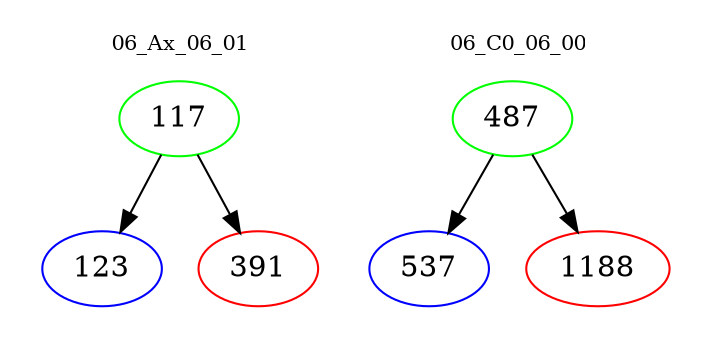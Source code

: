 digraph{
subgraph cluster_0 {
color = white
label = "06_Ax_06_01";
fontsize=10;
T0_117 [label="117", color="green"]
T0_117 -> T0_123 [color="black"]
T0_123 [label="123", color="blue"]
T0_117 -> T0_391 [color="black"]
T0_391 [label="391", color="red"]
}
subgraph cluster_1 {
color = white
label = "06_C0_06_00";
fontsize=10;
T1_487 [label="487", color="green"]
T1_487 -> T1_537 [color="black"]
T1_537 [label="537", color="blue"]
T1_487 -> T1_1188 [color="black"]
T1_1188 [label="1188", color="red"]
}
}
